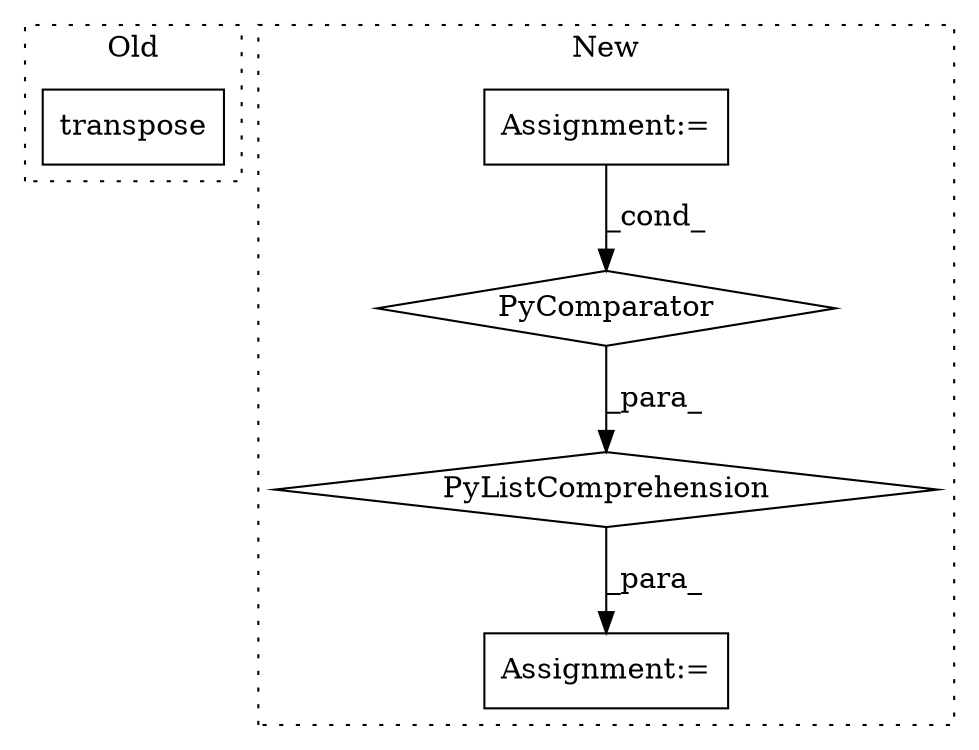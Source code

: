 digraph G {
subgraph cluster0 {
1 [label="transpose" a="32" s="4396,4426" l="10,1" shape="box"];
label = "Old";
style="dotted";
}
subgraph cluster1 {
2 [label="PyListComprehension" a="109" s="4609" l="152" shape="diamond"];
3 [label="PyComparator" a="113" s="4694" l="59" shape="diamond"];
4 [label="Assignment:=" a="7" s="4694" l="59" shape="box"];
5 [label="Assignment:=" a="7" s="4766" l="1" shape="box"];
label = "New";
style="dotted";
}
2 -> 5 [label="_para_"];
3 -> 2 [label="_para_"];
4 -> 3 [label="_cond_"];
}